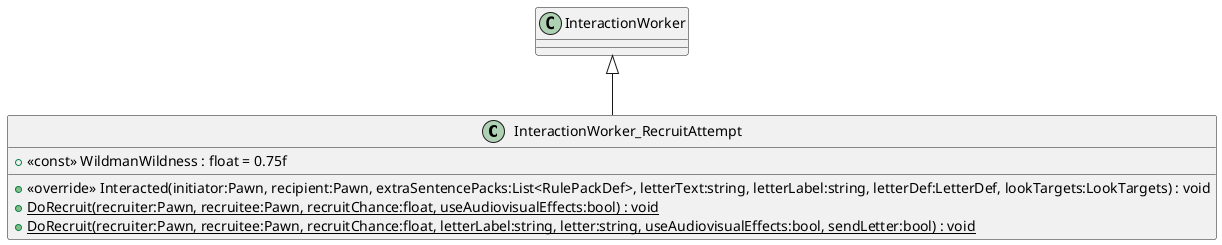 @startuml
class InteractionWorker_RecruitAttempt {
    + <<const>> WildmanWildness : float = 0.75f
    + <<override>> Interacted(initiator:Pawn, recipient:Pawn, extraSentencePacks:List<RulePackDef>, letterText:string, letterLabel:string, letterDef:LetterDef, lookTargets:LookTargets) : void
    + {static} DoRecruit(recruiter:Pawn, recruitee:Pawn, recruitChance:float, useAudiovisualEffects:bool) : void
    + {static} DoRecruit(recruiter:Pawn, recruitee:Pawn, recruitChance:float, letterLabel:string, letter:string, useAudiovisualEffects:bool, sendLetter:bool) : void
}
InteractionWorker <|-- InteractionWorker_RecruitAttempt
@enduml
